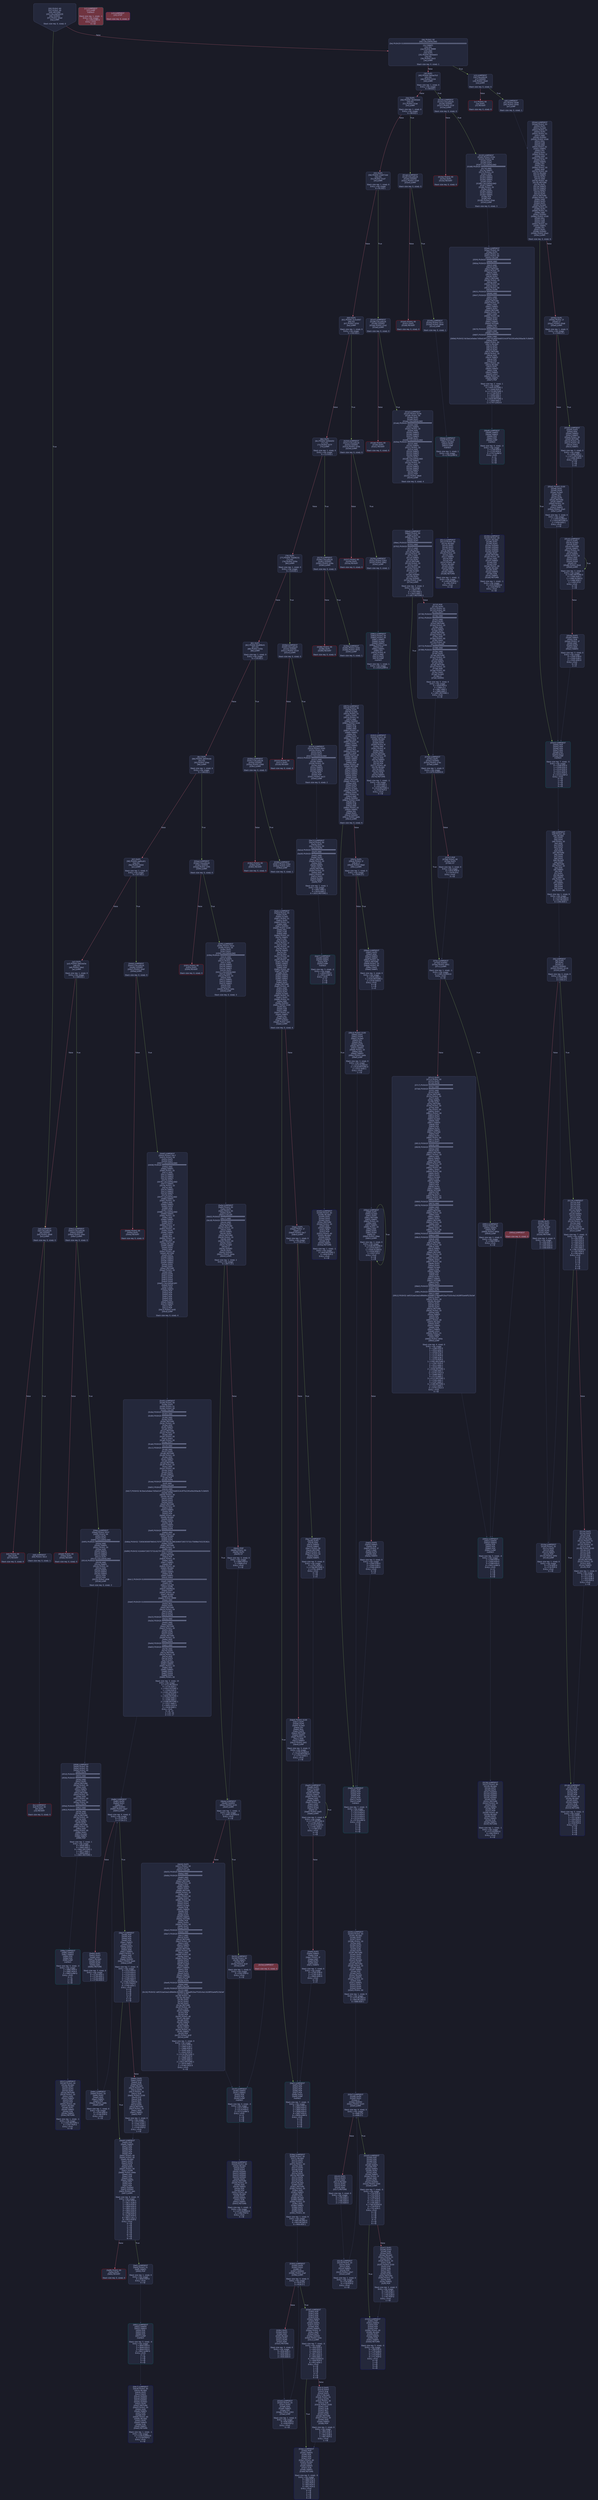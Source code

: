 digraph G {
    node [shape=box, style="filled, rounded", color="#565f89", fontcolor="#c0caf5", fontname="Helvetica", fillcolor="#24283b"];
    edge [color="#414868", fontcolor="#c0caf5", fontname="Helvetica"];
    bgcolor="#1a1b26";
    0 [ label = "[00] PUSH1 60
[02] PUSH1 40
[04] MSTORE
[05] CALLDATASIZE
[06] ISZERO
[07] PUSH2 00ad
[0a] JUMPI

Stack size req: 0, sizeΔ: 0
" shape = invhouse]
    1 [ label = "[0b] PUSH1 00
[0d] CALLDATALOAD
[0e] PUSH29 0100000000000000000000000000000000000000000000000000000000
[2c] SWAP1
[2d] DIV
[2e] PUSH4 ffffffff
[33] AND
[34] DUP1
[35] PUSH4 06fdde03
[3a] EQ
[3b] PUSH2 00c5
[3e] JUMPI

Stack size req: 0, sizeΔ: 1
"]
    2 [ label = "[3f] DUP1
[40] PUSH4 095ea7b3
[45] EQ
[46] PUSH2 0154
[49] JUMPI

Stack size req: 1, sizeΔ: 0
Entry->Op usage:
	0->69:EQ:1
"]
    3 [ label = "[4a] DUP1
[4b] PUSH4 18160ddd
[50] EQ
[51] PUSH2 01ae
[54] JUMPI

Stack size req: 1, sizeΔ: 0
Entry->Op usage:
	0->80:EQ:1
"]
    4 [ label = "[55] DUP1
[56] PUSH4 23b872dd
[5b] EQ
[5c] PUSH2 01d7
[5f] JUMPI

Stack size req: 1, sizeΔ: 0
Entry->Op usage:
	0->91:EQ:1
"]
    5 [ label = "[60] DUP1
[61] PUSH4 313ce567
[66] EQ
[67] PUSH2 0250
[6a] JUMPI

Stack size req: 1, sizeΔ: 0
Entry->Op usage:
	0->102:EQ:1
"]
    6 [ label = "[6b] DUP1
[6c] PUSH4 54fd4d50
[71] EQ
[72] PUSH2 027f
[75] JUMPI

Stack size req: 1, sizeΔ: 0
Entry->Op usage:
	0->113:EQ:1
"]
    7 [ label = "[76] DUP1
[77] PUSH4 70a08231
[7c] EQ
[7d] PUSH2 030e
[80] JUMPI

Stack size req: 1, sizeΔ: 0
Entry->Op usage:
	0->124:EQ:1
"]
    8 [ label = "[81] DUP1
[82] PUSH4 95d89b41
[87] EQ
[88] PUSH2 035b
[8b] JUMPI

Stack size req: 1, sizeΔ: 0
Entry->Op usage:
	0->135:EQ:1
"]
    9 [ label = "[8c] DUP1
[8d] PUSH4 a9059cbb
[92] EQ
[93] PUSH2 03ea
[96] JUMPI

Stack size req: 1, sizeΔ: 0
Entry->Op usage:
	0->146:EQ:1
"]
    10 [ label = "[97] DUP1
[98] PUSH4 cae9ca51
[9d] EQ
[9e] PUSH2 0444
[a1] JUMPI

Stack size req: 1, sizeΔ: 0
Entry->Op usage:
	0->157:EQ:1
"]
    11 [ label = "[a2] DUP1
[a3] PUSH4 dd62ed3e
[a8] EQ
[a9] PUSH2 04e1
[ac] JUMPI

Stack size req: 1, sizeΔ: 0
Entry->Op usage:
	0->168:EQ:1
"]
    12 [ label = "[ad] JUMPDEST
[ae] CALLVALUE
[af] ISZERO
[b0] PUSH2 00b8
[b3] JUMPI

Stack size req: 0, sizeΔ: 0
"]
    13 [ label = "[b4] PUSH1 00
[b6] DUP1
[b7] REVERT

Stack size req: 0, sizeΔ: 0
" color = "red"]
    14 [ label = "[b8] JUMPDEST
[b9] PUSH2 00c3

Stack size req: 0, sizeΔ: 1
"]
    15 [ label = "[bc] JUMPDEST
[bd] PUSH1 00
[bf] DUP1
[c0] REVERT

Stack size req: 0, sizeΔ: 0
" color = "red"]
    16 [ label = "[c1] JUMPDEST
[c2] JUMP
Indirect!

Stack size req: 1, sizeΔ: -1
Entry->Op usage:
	0->194:JUMP:0
Entry->Exit:
	0->😵
" color = "teal" fillcolor = "#703440"]
    17 [ label = "[c3] JUMPDEST
[c4] STOP

Stack size req: 0, sizeΔ: 0
" color = "darkblue" fillcolor = "#703440"]
    18 [ label = "[c5] JUMPDEST
[c6] CALLVALUE
[c7] ISZERO
[c8] PUSH2 00d0
[cb] JUMPI

Stack size req: 0, sizeΔ: 0
"]
    19 [ label = "[cc] PUSH1 00
[ce] DUP1
[cf] REVERT

Stack size req: 0, sizeΔ: 0
" color = "red"]
    20 [ label = "[d0] JUMPDEST
[d1] PUSH2 00d8
[d4] PUSH2 054d
[d7] JUMP

Stack size req: 0, sizeΔ: 1
"]
    21 [ label = "[d8] JUMPDEST
[d9] PUSH1 40
[db] MLOAD
[dc] DUP1
[dd] DUP1
[de] PUSH1 20
[e0] ADD
[e1] DUP3
[e2] DUP2
[e3] SUB
[e4] DUP3
[e5] MSTORE
[e6] DUP4
[e7] DUP2
[e8] DUP2
[e9] MLOAD
[ea] DUP2
[eb] MSTORE
[ec] PUSH1 20
[ee] ADD
[ef] SWAP2
[f0] POP
[f1] DUP1
[f2] MLOAD
[f3] SWAP1
[f4] PUSH1 20
[f6] ADD
[f7] SWAP1
[f8] DUP1
[f9] DUP4
[fa] DUP4
[fb] PUSH1 00

Stack size req: 1, sizeΔ: 9
Entry->Op usage:
	0->233:MLOAD:0
	0->242:MLOAD:0
	0->246:ADD:1
"]
    22 [ label = "[fd] JUMPDEST
[fe] DUP4
[ff] DUP2
[0100] LT
[0101] ISZERO
[0102] PUSH2 0119
[0105] JUMPI

Stack size req: 4, sizeΔ: 0
Entry->Op usage:
	0->256:LT:0
	3->256:LT:1
"]
    23 [ label = "[0106] DUP1
[0107] DUP3
[0108] ADD
[0109] MLOAD
[010a] DUP2
[010b] DUP5
[010c] ADD
[010d] MSTORE

Stack size req: 3, sizeΔ: 0
Entry->Op usage:
	0->264:ADD:1
	0->268:ADD:1
	1->264:ADD:0
	2->268:ADD:0
"]
    24 [ label = "[010e] JUMPDEST
[010f] PUSH1 20
[0111] DUP2
[0112] ADD
[0113] SWAP1
[0114] POP
[0115] PUSH2 00fd
[0118] JUMP

Stack size req: 1, sizeΔ: 0
Entry->Op usage:
	0->274:ADD:0
	0->276:POP:0
Entry->Exit:
	0->😵
"]
    25 [ label = "[0119] JUMPDEST
[011a] POP
[011b] POP
[011c] POP
[011d] POP
[011e] SWAP1
[011f] POP
[0120] SWAP1
[0121] DUP2
[0122] ADD
[0123] SWAP1
[0124] PUSH1 1f
[0126] AND
[0127] DUP1
[0128] ISZERO
[0129] PUSH2 0146
[012c] JUMPI

Stack size req: 7, sizeΔ: -5
Entry->Op usage:
	0->282:POP:0
	1->283:POP:0
	2->284:POP:0
	3->285:POP:0
	4->290:ADD:0
	4->294:AND:1
	4->296:ISZERO:0
	5->287:POP:0
	6->290:ADD:1
Entry->Exit:
	0->😵
	1->😵
	2->😵
	3->😵
	4->0
	5->😵
	6->😵
"]
    26 [ label = "[012d] DUP1
[012e] DUP3
[012f] SUB
[0130] DUP1
[0131] MLOAD
[0132] PUSH1 01
[0134] DUP4
[0135] PUSH1 20
[0137] SUB
[0138] PUSH2 0100
[013b] EXP
[013c] SUB
[013d] NOT
[013e] AND
[013f] DUP2
[0140] MSTORE
[0141] PUSH1 20
[0143] ADD
[0144] SWAP2
[0145] POP

Stack size req: 2, sizeΔ: 0
Entry->Op usage:
	0->303:SUB:1
	0->311:SUB:1
	1->303:SUB:0
	1->325:POP:0
Entry->Exit:
	1->😵
"]
    27 [ label = "[0146] JUMPDEST
[0147] POP
[0148] SWAP3
[0149] POP
[014a] POP
[014b] POP
[014c] PUSH1 40
[014e] MLOAD
[014f] DUP1
[0150] SWAP2
[0151] SUB
[0152] SWAP1
[0153] RETURN

Stack size req: 5, sizeΔ: -5
Entry->Op usage:
	0->327:POP:0
	1->337:SUB:0
	2->330:POP:0
	3->331:POP:0
	4->329:POP:0
Entry->Exit:
	0->😵
	1->😵
	2->😵
	3->😵
	4->😵
" color = "darkblue"]
    28 [ label = "[0154] JUMPDEST
[0155] CALLVALUE
[0156] ISZERO
[0157] PUSH2 015f
[015a] JUMPI

Stack size req: 0, sizeΔ: 0
"]
    29 [ label = "[015b] PUSH1 00
[015d] DUP1
[015e] REVERT

Stack size req: 0, sizeΔ: 0
" color = "red"]
    30 [ label = "[015f] JUMPDEST
[0160] PUSH2 0194
[0163] PUSH1 04
[0165] DUP1
[0166] DUP1
[0167] CALLDATALOAD
[0168] PUSH20 ffffffffffffffffffffffffffffffffffffffff
[017d] AND
[017e] SWAP1
[017f] PUSH1 20
[0181] ADD
[0182] SWAP1
[0183] SWAP2
[0184] SWAP1
[0185] DUP1
[0186] CALLDATALOAD
[0187] SWAP1
[0188] PUSH1 20
[018a] ADD
[018b] SWAP1
[018c] SWAP2
[018d] SWAP1
[018e] POP
[018f] POP
[0190] PUSH2 05eb
[0193] JUMP

Stack size req: 0, sizeΔ: 3
"]
    31 [ label = "[0194] JUMPDEST
[0195] PUSH1 40
[0197] MLOAD
[0198] DUP1
[0199] DUP3
[019a] ISZERO
[019b] ISZERO
[019c] ISZERO
[019d] ISZERO
[019e] DUP2
[019f] MSTORE
[01a0] PUSH1 20
[01a2] ADD
[01a3] SWAP2
[01a4] POP
[01a5] POP
[01a6] PUSH1 40
[01a8] MLOAD
[01a9] DUP1
[01aa] SWAP2
[01ab] SUB
[01ac] SWAP1
[01ad] RETURN

Stack size req: 1, sizeΔ: -1
Entry->Op usage:
	0->410:ISZERO:0
	0->420:POP:0
Entry->Exit:
	0->😵
" color = "darkblue"]
    32 [ label = "[01ae] JUMPDEST
[01af] CALLVALUE
[01b0] ISZERO
[01b1] PUSH2 01b9
[01b4] JUMPI

Stack size req: 0, sizeΔ: 0
"]
    33 [ label = "[01b5] PUSH1 00
[01b7] DUP1
[01b8] REVERT

Stack size req: 0, sizeΔ: 0
" color = "red"]
    34 [ label = "[01b9] JUMPDEST
[01ba] PUSH2 01c1
[01bd] PUSH2 06de
[01c0] JUMP

Stack size req: 0, sizeΔ: 1
"]
    35 [ label = "[01c1] JUMPDEST
[01c2] PUSH1 40
[01c4] MLOAD
[01c5] DUP1
[01c6] DUP3
[01c7] DUP2
[01c8] MSTORE
[01c9] PUSH1 20
[01cb] ADD
[01cc] SWAP2
[01cd] POP
[01ce] POP
[01cf] PUSH1 40
[01d1] MLOAD
[01d2] DUP1
[01d3] SWAP2
[01d4] SUB
[01d5] SWAP1
[01d6] RETURN

Stack size req: 1, sizeΔ: -1
Entry->Op usage:
	0->456:MSTORE:1
	0->461:POP:0
Entry->Exit:
	0->😵
" color = "darkblue"]
    36 [ label = "[01d7] JUMPDEST
[01d8] CALLVALUE
[01d9] ISZERO
[01da] PUSH2 01e2
[01dd] JUMPI

Stack size req: 0, sizeΔ: 0
"]
    37 [ label = "[01de] PUSH1 00
[01e0] DUP1
[01e1] REVERT

Stack size req: 0, sizeΔ: 0
" color = "red"]
    38 [ label = "[01e2] JUMPDEST
[01e3] PUSH2 0236
[01e6] PUSH1 04
[01e8] DUP1
[01e9] DUP1
[01ea] CALLDATALOAD
[01eb] PUSH20 ffffffffffffffffffffffffffffffffffffffff
[0200] AND
[0201] SWAP1
[0202] PUSH1 20
[0204] ADD
[0205] SWAP1
[0206] SWAP2
[0207] SWAP1
[0208] DUP1
[0209] CALLDATALOAD
[020a] PUSH20 ffffffffffffffffffffffffffffffffffffffff
[021f] AND
[0220] SWAP1
[0221] PUSH1 20
[0223] ADD
[0224] SWAP1
[0225] SWAP2
[0226] SWAP1
[0227] DUP1
[0228] CALLDATALOAD
[0229] SWAP1
[022a] PUSH1 20
[022c] ADD
[022d] SWAP1
[022e] SWAP2
[022f] SWAP1
[0230] POP
[0231] POP
[0232] PUSH2 06e4
[0235] JUMP

Stack size req: 0, sizeΔ: 4
"]
    39 [ label = "[0236] JUMPDEST
[0237] PUSH1 40
[0239] MLOAD
[023a] DUP1
[023b] DUP3
[023c] ISZERO
[023d] ISZERO
[023e] ISZERO
[023f] ISZERO
[0240] DUP2
[0241] MSTORE
[0242] PUSH1 20
[0244] ADD
[0245] SWAP2
[0246] POP
[0247] POP
[0248] PUSH1 40
[024a] MLOAD
[024b] DUP1
[024c] SWAP2
[024d] SUB
[024e] SWAP1
[024f] RETURN

Stack size req: 1, sizeΔ: -1
Entry->Op usage:
	0->572:ISZERO:0
	0->582:POP:0
Entry->Exit:
	0->😵
" color = "darkblue"]
    40 [ label = "[0250] JUMPDEST
[0251] CALLVALUE
[0252] ISZERO
[0253] PUSH2 025b
[0256] JUMPI

Stack size req: 0, sizeΔ: 0
"]
    41 [ label = "[0257] PUSH1 00
[0259] DUP1
[025a] REVERT

Stack size req: 0, sizeΔ: 0
" color = "red"]
    42 [ label = "[025b] JUMPDEST
[025c] PUSH2 0263
[025f] PUSH2 0962
[0262] JUMP

Stack size req: 0, sizeΔ: 1
"]
    43 [ label = "[0263] JUMPDEST
[0264] PUSH1 40
[0266] MLOAD
[0267] DUP1
[0268] DUP3
[0269] PUSH1 ff
[026b] AND
[026c] PUSH1 ff
[026e] AND
[026f] DUP2
[0270] MSTORE
[0271] PUSH1 20
[0273] ADD
[0274] SWAP2
[0275] POP
[0276] POP
[0277] PUSH1 40
[0279] MLOAD
[027a] DUP1
[027b] SWAP2
[027c] SUB
[027d] SWAP1
[027e] RETURN

Stack size req: 1, sizeΔ: -1
Entry->Op usage:
	0->619:AND:1
	0->622:AND:1
	0->624:MSTORE:1
	0->629:POP:0
Entry->Exit:
	0->😵
" color = "darkblue"]
    44 [ label = "[027f] JUMPDEST
[0280] CALLVALUE
[0281] ISZERO
[0282] PUSH2 028a
[0285] JUMPI

Stack size req: 0, sizeΔ: 0
"]
    45 [ label = "[0286] PUSH1 00
[0288] DUP1
[0289] REVERT

Stack size req: 0, sizeΔ: 0
" color = "red"]
    46 [ label = "[028a] JUMPDEST
[028b] PUSH2 0292
[028e] PUSH2 0975
[0291] JUMP

Stack size req: 0, sizeΔ: 1
"]
    47 [ label = "[0292] JUMPDEST
[0293] PUSH1 40
[0295] MLOAD
[0296] DUP1
[0297] DUP1
[0298] PUSH1 20
[029a] ADD
[029b] DUP3
[029c] DUP2
[029d] SUB
[029e] DUP3
[029f] MSTORE
[02a0] DUP4
[02a1] DUP2
[02a2] DUP2
[02a3] MLOAD
[02a4] DUP2
[02a5] MSTORE
[02a6] PUSH1 20
[02a8] ADD
[02a9] SWAP2
[02aa] POP
[02ab] DUP1
[02ac] MLOAD
[02ad] SWAP1
[02ae] PUSH1 20
[02b0] ADD
[02b1] SWAP1
[02b2] DUP1
[02b3] DUP4
[02b4] DUP4
[02b5] PUSH1 00

Stack size req: 1, sizeΔ: 9
Entry->Op usage:
	0->675:MLOAD:0
	0->684:MLOAD:0
	0->688:ADD:1
"]
    48 [ label = "[02b7] JUMPDEST
[02b8] DUP4
[02b9] DUP2
[02ba] LT
[02bb] ISZERO
[02bc] PUSH2 02d3
[02bf] JUMPI

Stack size req: 4, sizeΔ: 0
Entry->Op usage:
	0->698:LT:0
	3->698:LT:1
"]
    49 [ label = "[02c0] DUP1
[02c1] DUP3
[02c2] ADD
[02c3] MLOAD
[02c4] DUP2
[02c5] DUP5
[02c6] ADD
[02c7] MSTORE

Stack size req: 3, sizeΔ: 0
Entry->Op usage:
	0->706:ADD:1
	0->710:ADD:1
	1->706:ADD:0
	2->710:ADD:0
"]
    50 [ label = "[02c8] JUMPDEST
[02c9] PUSH1 20
[02cb] DUP2
[02cc] ADD
[02cd] SWAP1
[02ce] POP
[02cf] PUSH2 02b7
[02d2] JUMP

Stack size req: 1, sizeΔ: 0
Entry->Op usage:
	0->716:ADD:0
	0->718:POP:0
Entry->Exit:
	0->😵
"]
    51 [ label = "[02d3] JUMPDEST
[02d4] POP
[02d5] POP
[02d6] POP
[02d7] POP
[02d8] SWAP1
[02d9] POP
[02da] SWAP1
[02db] DUP2
[02dc] ADD
[02dd] SWAP1
[02de] PUSH1 1f
[02e0] AND
[02e1] DUP1
[02e2] ISZERO
[02e3] PUSH2 0300
[02e6] JUMPI

Stack size req: 7, sizeΔ: -5
Entry->Op usage:
	0->724:POP:0
	1->725:POP:0
	2->726:POP:0
	3->727:POP:0
	4->732:ADD:0
	4->736:AND:1
	4->738:ISZERO:0
	5->729:POP:0
	6->732:ADD:1
Entry->Exit:
	0->😵
	1->😵
	2->😵
	3->😵
	4->0
	5->😵
	6->😵
"]
    52 [ label = "[02e7] DUP1
[02e8] DUP3
[02e9] SUB
[02ea] DUP1
[02eb] MLOAD
[02ec] PUSH1 01
[02ee] DUP4
[02ef] PUSH1 20
[02f1] SUB
[02f2] PUSH2 0100
[02f5] EXP
[02f6] SUB
[02f7] NOT
[02f8] AND
[02f9] DUP2
[02fa] MSTORE
[02fb] PUSH1 20
[02fd] ADD
[02fe] SWAP2
[02ff] POP

Stack size req: 2, sizeΔ: 0
Entry->Op usage:
	0->745:SUB:1
	0->753:SUB:1
	1->745:SUB:0
	1->767:POP:0
Entry->Exit:
	1->😵
"]
    53 [ label = "[0300] JUMPDEST
[0301] POP
[0302] SWAP3
[0303] POP
[0304] POP
[0305] POP
[0306] PUSH1 40
[0308] MLOAD
[0309] DUP1
[030a] SWAP2
[030b] SUB
[030c] SWAP1
[030d] RETURN

Stack size req: 5, sizeΔ: -5
Entry->Op usage:
	0->769:POP:0
	1->779:SUB:0
	2->772:POP:0
	3->773:POP:0
	4->771:POP:0
Entry->Exit:
	0->😵
	1->😵
	2->😵
	3->😵
	4->😵
" color = "darkblue"]
    54 [ label = "[030e] JUMPDEST
[030f] CALLVALUE
[0310] ISZERO
[0311] PUSH2 0319
[0314] JUMPI

Stack size req: 0, sizeΔ: 0
"]
    55 [ label = "[0315] PUSH1 00
[0317] DUP1
[0318] REVERT

Stack size req: 0, sizeΔ: 0
" color = "red"]
    56 [ label = "[0319] JUMPDEST
[031a] PUSH2 0345
[031d] PUSH1 04
[031f] DUP1
[0320] DUP1
[0321] CALLDATALOAD
[0322] PUSH20 ffffffffffffffffffffffffffffffffffffffff
[0337] AND
[0338] SWAP1
[0339] PUSH1 20
[033b] ADD
[033c] SWAP1
[033d] SWAP2
[033e] SWAP1
[033f] POP
[0340] POP
[0341] PUSH2 0a13
[0344] JUMP

Stack size req: 0, sizeΔ: 2
"]
    57 [ label = "[0345] JUMPDEST
[0346] PUSH1 40
[0348] MLOAD
[0349] DUP1
[034a] DUP3
[034b] DUP2
[034c] MSTORE
[034d] PUSH1 20
[034f] ADD
[0350] SWAP2
[0351] POP
[0352] POP
[0353] PUSH1 40
[0355] MLOAD
[0356] DUP1
[0357] SWAP2
[0358] SUB
[0359] SWAP1
[035a] RETURN

Stack size req: 1, sizeΔ: -1
Entry->Op usage:
	0->844:MSTORE:1
	0->849:POP:0
Entry->Exit:
	0->😵
" color = "darkblue"]
    58 [ label = "[035b] JUMPDEST
[035c] CALLVALUE
[035d] ISZERO
[035e] PUSH2 0366
[0361] JUMPI

Stack size req: 0, sizeΔ: 0
"]
    59 [ label = "[0362] PUSH1 00
[0364] DUP1
[0365] REVERT

Stack size req: 0, sizeΔ: 0
" color = "red"]
    60 [ label = "[0366] JUMPDEST
[0367] PUSH2 036e
[036a] PUSH2 0a5c
[036d] JUMP

Stack size req: 0, sizeΔ: 1
"]
    61 [ label = "[036e] JUMPDEST
[036f] PUSH1 40
[0371] MLOAD
[0372] DUP1
[0373] DUP1
[0374] PUSH1 20
[0376] ADD
[0377] DUP3
[0378] DUP2
[0379] SUB
[037a] DUP3
[037b] MSTORE
[037c] DUP4
[037d] DUP2
[037e] DUP2
[037f] MLOAD
[0380] DUP2
[0381] MSTORE
[0382] PUSH1 20
[0384] ADD
[0385] SWAP2
[0386] POP
[0387] DUP1
[0388] MLOAD
[0389] SWAP1
[038a] PUSH1 20
[038c] ADD
[038d] SWAP1
[038e] DUP1
[038f] DUP4
[0390] DUP4
[0391] PUSH1 00

Stack size req: 1, sizeΔ: 9
Entry->Op usage:
	0->895:MLOAD:0
	0->904:MLOAD:0
	0->908:ADD:1
"]
    62 [ label = "[0393] JUMPDEST
[0394] DUP4
[0395] DUP2
[0396] LT
[0397] ISZERO
[0398] PUSH2 03af
[039b] JUMPI

Stack size req: 4, sizeΔ: 0
Entry->Op usage:
	0->918:LT:0
	3->918:LT:1
"]
    63 [ label = "[039c] DUP1
[039d] DUP3
[039e] ADD
[039f] MLOAD
[03a0] DUP2
[03a1] DUP5
[03a2] ADD
[03a3] MSTORE

Stack size req: 3, sizeΔ: 0
Entry->Op usage:
	0->926:ADD:1
	0->930:ADD:1
	1->926:ADD:0
	2->930:ADD:0
"]
    64 [ label = "[03a4] JUMPDEST
[03a5] PUSH1 20
[03a7] DUP2
[03a8] ADD
[03a9] SWAP1
[03aa] POP
[03ab] PUSH2 0393
[03ae] JUMP

Stack size req: 1, sizeΔ: 0
Entry->Op usage:
	0->936:ADD:0
	0->938:POP:0
Entry->Exit:
	0->😵
"]
    65 [ label = "[03af] JUMPDEST
[03b0] POP
[03b1] POP
[03b2] POP
[03b3] POP
[03b4] SWAP1
[03b5] POP
[03b6] SWAP1
[03b7] DUP2
[03b8] ADD
[03b9] SWAP1
[03ba] PUSH1 1f
[03bc] AND
[03bd] DUP1
[03be] ISZERO
[03bf] PUSH2 03dc
[03c2] JUMPI

Stack size req: 7, sizeΔ: -5
Entry->Op usage:
	0->944:POP:0
	1->945:POP:0
	2->946:POP:0
	3->947:POP:0
	4->952:ADD:0
	4->956:AND:1
	4->958:ISZERO:0
	5->949:POP:0
	6->952:ADD:1
Entry->Exit:
	0->😵
	1->😵
	2->😵
	3->😵
	4->0
	5->😵
	6->😵
"]
    66 [ label = "[03c3] DUP1
[03c4] DUP3
[03c5] SUB
[03c6] DUP1
[03c7] MLOAD
[03c8] PUSH1 01
[03ca] DUP4
[03cb] PUSH1 20
[03cd] SUB
[03ce] PUSH2 0100
[03d1] EXP
[03d2] SUB
[03d3] NOT
[03d4] AND
[03d5] DUP2
[03d6] MSTORE
[03d7] PUSH1 20
[03d9] ADD
[03da] SWAP2
[03db] POP

Stack size req: 2, sizeΔ: 0
Entry->Op usage:
	0->965:SUB:1
	0->973:SUB:1
	1->965:SUB:0
	1->987:POP:0
Entry->Exit:
	1->😵
"]
    67 [ label = "[03dc] JUMPDEST
[03dd] POP
[03de] SWAP3
[03df] POP
[03e0] POP
[03e1] POP
[03e2] PUSH1 40
[03e4] MLOAD
[03e5] DUP1
[03e6] SWAP2
[03e7] SUB
[03e8] SWAP1
[03e9] RETURN

Stack size req: 5, sizeΔ: -5
Entry->Op usage:
	0->989:POP:0
	1->999:SUB:0
	2->992:POP:0
	3->993:POP:0
	4->991:POP:0
Entry->Exit:
	0->😵
	1->😵
	2->😵
	3->😵
	4->😵
" color = "darkblue"]
    68 [ label = "[03ea] JUMPDEST
[03eb] CALLVALUE
[03ec] ISZERO
[03ed] PUSH2 03f5
[03f0] JUMPI

Stack size req: 0, sizeΔ: 0
"]
    69 [ label = "[03f1] PUSH1 00
[03f3] DUP1
[03f4] REVERT

Stack size req: 0, sizeΔ: 0
" color = "red"]
    70 [ label = "[03f5] JUMPDEST
[03f6] PUSH2 042a
[03f9] PUSH1 04
[03fb] DUP1
[03fc] DUP1
[03fd] CALLDATALOAD
[03fe] PUSH20 ffffffffffffffffffffffffffffffffffffffff
[0413] AND
[0414] SWAP1
[0415] PUSH1 20
[0417] ADD
[0418] SWAP1
[0419] SWAP2
[041a] SWAP1
[041b] DUP1
[041c] CALLDATALOAD
[041d] SWAP1
[041e] PUSH1 20
[0420] ADD
[0421] SWAP1
[0422] SWAP2
[0423] SWAP1
[0424] POP
[0425] POP
[0426] PUSH2 0afa
[0429] JUMP

Stack size req: 0, sizeΔ: 3
"]
    71 [ label = "[042a] JUMPDEST
[042b] PUSH1 40
[042d] MLOAD
[042e] DUP1
[042f] DUP3
[0430] ISZERO
[0431] ISZERO
[0432] ISZERO
[0433] ISZERO
[0434] DUP2
[0435] MSTORE
[0436] PUSH1 20
[0438] ADD
[0439] SWAP2
[043a] POP
[043b] POP
[043c] PUSH1 40
[043e] MLOAD
[043f] DUP1
[0440] SWAP2
[0441] SUB
[0442] SWAP1
[0443] RETURN

Stack size req: 1, sizeΔ: -1
Entry->Op usage:
	0->1072:ISZERO:0
	0->1082:POP:0
Entry->Exit:
	0->😵
" color = "darkblue"]
    72 [ label = "[0444] JUMPDEST
[0445] CALLVALUE
[0446] ISZERO
[0447] PUSH2 044f
[044a] JUMPI

Stack size req: 0, sizeΔ: 0
"]
    73 [ label = "[044b] PUSH1 00
[044d] DUP1
[044e] REVERT

Stack size req: 0, sizeΔ: 0
" color = "red"]
    74 [ label = "[044f] JUMPDEST
[0450] PUSH2 04c7
[0453] PUSH1 04
[0455] DUP1
[0456] DUP1
[0457] CALLDATALOAD
[0458] PUSH20 ffffffffffffffffffffffffffffffffffffffff
[046d] AND
[046e] SWAP1
[046f] PUSH1 20
[0471] ADD
[0472] SWAP1
[0473] SWAP2
[0474] SWAP1
[0475] DUP1
[0476] CALLDATALOAD
[0477] SWAP1
[0478] PUSH1 20
[047a] ADD
[047b] SWAP1
[047c] SWAP2
[047d] SWAP1
[047e] DUP1
[047f] CALLDATALOAD
[0480] SWAP1
[0481] PUSH1 20
[0483] ADD
[0484] SWAP1
[0485] DUP3
[0486] ADD
[0487] DUP1
[0488] CALLDATALOAD
[0489] SWAP1
[048a] PUSH1 20
[048c] ADD
[048d] SWAP1
[048e] DUP1
[048f] DUP1
[0490] PUSH1 1f
[0492] ADD
[0493] PUSH1 20
[0495] DUP1
[0496] SWAP2
[0497] DIV
[0498] MUL
[0499] PUSH1 20
[049b] ADD
[049c] PUSH1 40
[049e] MLOAD
[049f] SWAP1
[04a0] DUP2
[04a1] ADD
[04a2] PUSH1 40
[04a4] MSTORE
[04a5] DUP1
[04a6] SWAP4
[04a7] SWAP3
[04a8] SWAP2
[04a9] SWAP1
[04aa] DUP2
[04ab] DUP2
[04ac] MSTORE
[04ad] PUSH1 20
[04af] ADD
[04b0] DUP4
[04b1] DUP4
[04b2] DUP1
[04b3] DUP3
[04b4] DUP5
[04b5] CALLDATACOPY
[04b6] DUP3
[04b7] ADD
[04b8] SWAP2
[04b9] POP
[04ba] POP
[04bb] POP
[04bc] POP
[04bd] POP
[04be] POP
[04bf] SWAP2
[04c0] SWAP1
[04c1] POP
[04c2] POP
[04c3] PUSH2 0c65
[04c6] JUMP

Stack size req: 0, sizeΔ: 4
"]
    75 [ label = "[04c7] JUMPDEST
[04c8] PUSH1 40
[04ca] MLOAD
[04cb] DUP1
[04cc] DUP3
[04cd] ISZERO
[04ce] ISZERO
[04cf] ISZERO
[04d0] ISZERO
[04d1] DUP2
[04d2] MSTORE
[04d3] PUSH1 20
[04d5] ADD
[04d6] SWAP2
[04d7] POP
[04d8] POP
[04d9] PUSH1 40
[04db] MLOAD
[04dc] DUP1
[04dd] SWAP2
[04de] SUB
[04df] SWAP1
[04e0] RETURN

Stack size req: 1, sizeΔ: -1
Entry->Op usage:
	0->1229:ISZERO:0
	0->1239:POP:0
Entry->Exit:
	0->😵
" color = "darkblue"]
    76 [ label = "[04e1] JUMPDEST
[04e2] CALLVALUE
[04e3] ISZERO
[04e4] PUSH2 04ec
[04e7] JUMPI

Stack size req: 0, sizeΔ: 0
"]
    77 [ label = "[04e8] PUSH1 00
[04ea] DUP1
[04eb] REVERT

Stack size req: 0, sizeΔ: 0
" color = "red"]
    78 [ label = "[04ec] JUMPDEST
[04ed] PUSH2 0537
[04f0] PUSH1 04
[04f2] DUP1
[04f3] DUP1
[04f4] CALLDATALOAD
[04f5] PUSH20 ffffffffffffffffffffffffffffffffffffffff
[050a] AND
[050b] SWAP1
[050c] PUSH1 20
[050e] ADD
[050f] SWAP1
[0510] SWAP2
[0511] SWAP1
[0512] DUP1
[0513] CALLDATALOAD
[0514] PUSH20 ffffffffffffffffffffffffffffffffffffffff
[0529] AND
[052a] SWAP1
[052b] PUSH1 20
[052d] ADD
[052e] SWAP1
[052f] SWAP2
[0530] SWAP1
[0531] POP
[0532] POP
[0533] PUSH2 0f08
[0536] JUMP

Stack size req: 0, sizeΔ: 3
"]
    79 [ label = "[0537] JUMPDEST
[0538] PUSH1 40
[053a] MLOAD
[053b] DUP1
[053c] DUP3
[053d] DUP2
[053e] MSTORE
[053f] PUSH1 20
[0541] ADD
[0542] SWAP2
[0543] POP
[0544] POP
[0545] PUSH1 40
[0547] MLOAD
[0548] DUP1
[0549] SWAP2
[054a] SUB
[054b] SWAP1
[054c] RETURN

Stack size req: 1, sizeΔ: -1
Entry->Op usage:
	0->1342:MSTORE:1
	0->1347:POP:0
Entry->Exit:
	0->😵
" color = "darkblue"]
    80 [ label = "[054d] JUMPDEST
[054e] PUSH1 03
[0550] DUP1
[0551] SLOAD
[0552] PUSH1 01
[0554] DUP2
[0555] PUSH1 01
[0557] AND
[0558] ISZERO
[0559] PUSH2 0100
[055c] MUL
[055d] SUB
[055e] AND
[055f] PUSH1 02
[0561] SWAP1
[0562] DIV
[0563] DUP1
[0564] PUSH1 1f
[0566] ADD
[0567] PUSH1 20
[0569] DUP1
[056a] SWAP2
[056b] DIV
[056c] MUL
[056d] PUSH1 20
[056f] ADD
[0570] PUSH1 40
[0572] MLOAD
[0573] SWAP1
[0574] DUP2
[0575] ADD
[0576] PUSH1 40
[0578] MSTORE
[0579] DUP1
[057a] SWAP3
[057b] SWAP2
[057c] SWAP1
[057d] DUP2
[057e] DUP2
[057f] MSTORE
[0580] PUSH1 20
[0582] ADD
[0583] DUP3
[0584] DUP1
[0585] SLOAD
[0586] PUSH1 01
[0588] DUP2
[0589] PUSH1 01
[058b] AND
[058c] ISZERO
[058d] PUSH2 0100
[0590] MUL
[0591] SUB
[0592] AND
[0593] PUSH1 02
[0595] SWAP1
[0596] DIV
[0597] DUP1
[0598] ISZERO
[0599] PUSH2 05e3
[059c] JUMPI

Stack size req: 0, sizeΔ: 6
"]
    81 [ label = "[059d] DUP1
[059e] PUSH1 1f
[05a0] LT
[05a1] PUSH2 05b8
[05a4] JUMPI

Stack size req: 1, sizeΔ: 0
Entry->Op usage:
	0->1440:LT:1
"]
    82 [ label = "[05a5] PUSH2 0100
[05a8] DUP1
[05a9] DUP4
[05aa] SLOAD
[05ab] DIV
[05ac] MUL
[05ad] DUP4
[05ae] MSTORE
[05af] SWAP2
[05b0] PUSH1 20
[05b2] ADD
[05b3] SWAP2
[05b4] PUSH2 05e3
[05b7] JUMP

Stack size req: 3, sizeΔ: 0
Entry->Op usage:
	1->1450:SLOAD:0
	2->1454:MSTORE:0
	2->1458:ADD:1
Entry->Exit:
	2->😵
"]
    83 [ label = "[05b8] JUMPDEST
[05b9] DUP3
[05ba] ADD
[05bb] SWAP2
[05bc] SWAP1
[05bd] PUSH1 00
[05bf] MSTORE
[05c0] PUSH1 20
[05c2] PUSH1 00
[05c4] SHA3
[05c5] SWAP1

Stack size req: 3, sizeΔ: 0
Entry->Op usage:
	0->1466:ADD:1
	1->1471:MSTORE:1
	2->1466:ADD:0
Entry->Exit:
	0->😵
	1->😵
	2->0
"]
    84 [ label = "[05c6] JUMPDEST
[05c7] DUP2
[05c8] SLOAD
[05c9] DUP2
[05ca] MSTORE
[05cb] SWAP1
[05cc] PUSH1 01
[05ce] ADD
[05cf] SWAP1
[05d0] PUSH1 20
[05d2] ADD
[05d3] DUP1
[05d4] DUP4
[05d5] GT
[05d6] PUSH2 05c6
[05d9] JUMPI

Stack size req: 3, sizeΔ: 0
Entry->Op usage:
	0->1482:MSTORE:0
	0->1490:ADD:1
	1->1480:SLOAD:0
	1->1486:ADD:1
	2->1493:GT:0
Entry->Exit:
	0->😵
	1->😵
"]
    85 [ label = "[05da] DUP3
[05db] SWAP1
[05dc] SUB
[05dd] PUSH1 1f
[05df] AND
[05e0] DUP3
[05e1] ADD
[05e2] SWAP2

Stack size req: 3, sizeΔ: 0
Entry->Op usage:
	0->1500:SUB:0
	2->1500:SUB:1
	2->1505:ADD:0
Entry->Exit:
	0->😵
	2->0
"]
    86 [ label = "[05e3] JUMPDEST
[05e4] POP
[05e5] POP
[05e6] POP
[05e7] POP
[05e8] POP
[05e9] DUP2
[05ea] JUMP
Indirect!

Stack size req: 7, sizeΔ: -5
Entry->Op usage:
	0->1508:POP:0
	1->1509:POP:0
	2->1510:POP:0
	3->1511:POP:0
	4->1512:POP:0
	6->1514:JUMP:0
Entry->Exit:
	0->😵
	1->😵
	2->😵
	3->😵
	4->😵
" color = "teal"]
    87 [ label = "[05eb] JUMPDEST
[05ec] PUSH1 00
[05ee] DUP2
[05ef] PUSH1 01
[05f1] PUSH1 00
[05f3] CALLER
[05f4] PUSH20 ffffffffffffffffffffffffffffffffffffffff
[0609] AND
[060a] PUSH20 ffffffffffffffffffffffffffffffffffffffff
[061f] AND
[0620] DUP2
[0621] MSTORE
[0622] PUSH1 20
[0624] ADD
[0625] SWAP1
[0626] DUP2
[0627] MSTORE
[0628] PUSH1 20
[062a] ADD
[062b] PUSH1 00
[062d] SHA3
[062e] PUSH1 00
[0630] DUP6
[0631] PUSH20 ffffffffffffffffffffffffffffffffffffffff
[0646] AND
[0647] PUSH20 ffffffffffffffffffffffffffffffffffffffff
[065c] AND
[065d] DUP2
[065e] MSTORE
[065f] PUSH1 20
[0661] ADD
[0662] SWAP1
[0663] DUP2
[0664] MSTORE
[0665] PUSH1 20
[0667] ADD
[0668] PUSH1 00
[066a] SHA3
[066b] DUP2
[066c] SWAP1
[066d] SSTORE
[066e] POP
[066f] DUP3
[0670] PUSH20 ffffffffffffffffffffffffffffffffffffffff
[0685] AND
[0686] CALLER
[0687] PUSH20 ffffffffffffffffffffffffffffffffffffffff
[069c] AND
[069d] PUSH32 8c5be1e5ebec7d5bd14f71427d1e84f3dd0314c0f7b2291e5b200ac8c7c3b925
[06be] DUP5
[06bf] PUSH1 40
[06c1] MLOAD
[06c2] DUP1
[06c3] DUP3
[06c4] DUP2
[06c5] MSTORE
[06c6] PUSH1 20
[06c8] ADD
[06c9] SWAP2
[06ca] POP
[06cb] POP
[06cc] PUSH1 40
[06ce] MLOAD
[06cf] DUP1
[06d0] SWAP2
[06d1] SUB
[06d2] SWAP1
[06d3] LOG3
[06d4] PUSH1 01
[06d6] SWAP1
[06d7] POP

Stack size req: 2, sizeΔ: 1
Entry->Op usage:
	0->1645:SSTORE:1
	0->1646:POP:0
	0->1733:MSTORE:1
	0->1738:POP:0
	1->1606:AND:1
	1->1628:AND:1
	1->1630:MSTORE:1
	1->1669:AND:1
	1->1747:LOG3:4
"]
    88 [ label = "[06d8] JUMPDEST
[06d9] SWAP3
[06da] SWAP2
[06db] POP
[06dc] POP
[06dd] JUMP
Indirect!

Stack size req: 4, sizeΔ: -3
Entry->Op usage:
	1->1756:POP:0
	2->1755:POP:0
	3->1757:JUMP:0
Entry->Exit:
	0->0
	1->😵
	2->😵
	3->😵
" color = "teal"]
    89 [ label = "[06de] JUMPDEST
[06df] PUSH1 02
[06e1] SLOAD
[06e2] DUP2
[06e3] JUMP
Indirect!

Stack size req: 1, sizeΔ: 1
Entry->Op usage:
	0->1763:JUMP:0
" color = "teal"]
    90 [ label = "[06e4] JUMPDEST
[06e5] PUSH1 00
[06e7] DUP2
[06e8] PUSH1 00
[06ea] DUP1
[06eb] DUP7
[06ec] PUSH20 ffffffffffffffffffffffffffffffffffffffff
[0701] AND
[0702] PUSH20 ffffffffffffffffffffffffffffffffffffffff
[0717] AND
[0718] DUP2
[0719] MSTORE
[071a] PUSH1 20
[071c] ADD
[071d] SWAP1
[071e] DUP2
[071f] MSTORE
[0720] PUSH1 20
[0722] ADD
[0723] PUSH1 00
[0725] SHA3
[0726] SLOAD
[0727] LT
[0728] ISZERO
[0729] DUP1
[072a] ISZERO
[072b] PUSH2 07b0
[072e] JUMPI

Stack size req: 3, sizeΔ: 2
Entry->Op usage:
	0->1831:LT:1
	2->1793:AND:1
	2->1815:AND:1
	2->1817:MSTORE:1
"]
    91 [ label = "[072f] POP
[0730] DUP2
[0731] PUSH1 01
[0733] PUSH1 00
[0735] DUP7
[0736] PUSH20 ffffffffffffffffffffffffffffffffffffffff
[074b] AND
[074c] PUSH20 ffffffffffffffffffffffffffffffffffffffff
[0761] AND
[0762] DUP2
[0763] MSTORE
[0764] PUSH1 20
[0766] ADD
[0767] SWAP1
[0768] DUP2
[0769] MSTORE
[076a] PUSH1 20
[076c] ADD
[076d] PUSH1 00
[076f] SHA3
[0770] PUSH1 00
[0772] CALLER
[0773] PUSH20 ffffffffffffffffffffffffffffffffffffffff
[0788] AND
[0789] PUSH20 ffffffffffffffffffffffffffffffffffffffff
[079e] AND
[079f] DUP2
[07a0] MSTORE
[07a1] PUSH1 20
[07a3] ADD
[07a4] SWAP1
[07a5] DUP2
[07a6] MSTORE
[07a7] PUSH1 20
[07a9] ADD
[07aa] PUSH1 00
[07ac] SHA3
[07ad] SLOAD
[07ae] LT
[07af] ISZERO

Stack size req: 5, sizeΔ: 0
Entry->Op usage:
	0->1839:POP:0
	2->1966:LT:1
	4->1867:AND:1
	4->1889:AND:1
	4->1891:MSTORE:1
Entry->Exit:
	0->😵
"]
    92 [ label = "[07b0] JUMPDEST
[07b1] DUP1
[07b2] ISZERO
[07b3] PUSH2 07bc
[07b6] JUMPI

Stack size req: 1, sizeΔ: 0
Entry->Op usage:
	0->1970:ISZERO:0
"]
    93 [ label = "[07b7] POP
[07b8] PUSH1 00
[07ba] DUP3
[07bb] GT

Stack size req: 3, sizeΔ: 0
Entry->Op usage:
	0->1975:POP:0
	2->1979:GT:0
Entry->Exit:
	0->😵
"]
    94 [ label = "[07bc] JUMPDEST
[07bd] ISZERO
[07be] PUSH2 0951
[07c1] JUMPI

Stack size req: 1, sizeΔ: -1
Entry->Op usage:
	0->1981:ISZERO:0
Entry->Exit:
	0->😵
"]
    95 [ label = "[07c2] DUP2
[07c3] PUSH1 00
[07c5] DUP1
[07c6] DUP6
[07c7] PUSH20 ffffffffffffffffffffffffffffffffffffffff
[07dc] AND
[07dd] PUSH20 ffffffffffffffffffffffffffffffffffffffff
[07f2] AND
[07f3] DUP2
[07f4] MSTORE
[07f5] PUSH1 20
[07f7] ADD
[07f8] SWAP1
[07f9] DUP2
[07fa] MSTORE
[07fb] PUSH1 20
[07fd] ADD
[07fe] PUSH1 00
[0800] SHA3
[0801] PUSH1 00
[0803] DUP3
[0804] DUP3
[0805] SLOAD
[0806] ADD
[0807] SWAP3
[0808] POP
[0809] POP
[080a] DUP2
[080b] SWAP1
[080c] SSTORE
[080d] POP
[080e] DUP2
[080f] PUSH1 00
[0811] DUP1
[0812] DUP7
[0813] PUSH20 ffffffffffffffffffffffffffffffffffffffff
[0828] AND
[0829] PUSH20 ffffffffffffffffffffffffffffffffffffffff
[083e] AND
[083f] DUP2
[0840] MSTORE
[0841] PUSH1 20
[0843] ADD
[0844] SWAP1
[0845] DUP2
[0846] MSTORE
[0847] PUSH1 20
[0849] ADD
[084a] PUSH1 00
[084c] SHA3
[084d] PUSH1 00
[084f] DUP3
[0850] DUP3
[0851] SLOAD
[0852] SUB
[0853] SWAP3
[0854] POP
[0855] POP
[0856] DUP2
[0857] SWAP1
[0858] SSTORE
[0859] POP
[085a] DUP2
[085b] PUSH1 01
[085d] PUSH1 00
[085f] DUP7
[0860] PUSH20 ffffffffffffffffffffffffffffffffffffffff
[0875] AND
[0876] PUSH20 ffffffffffffffffffffffffffffffffffffffff
[088b] AND
[088c] DUP2
[088d] MSTORE
[088e] PUSH1 20
[0890] ADD
[0891] SWAP1
[0892] DUP2
[0893] MSTORE
[0894] PUSH1 20
[0896] ADD
[0897] PUSH1 00
[0899] SHA3
[089a] PUSH1 00
[089c] CALLER
[089d] PUSH20 ffffffffffffffffffffffffffffffffffffffff
[08b2] AND
[08b3] PUSH20 ffffffffffffffffffffffffffffffffffffffff
[08c8] AND
[08c9] DUP2
[08ca] MSTORE
[08cb] PUSH1 20
[08cd] ADD
[08ce] SWAP1
[08cf] DUP2
[08d0] MSTORE
[08d1] PUSH1 20
[08d3] ADD
[08d4] PUSH1 00
[08d6] SHA3
[08d7] PUSH1 00
[08d9] DUP3
[08da] DUP3
[08db] SLOAD
[08dc] SUB
[08dd] SWAP3
[08de] POP
[08df] POP
[08e0] DUP2
[08e1] SWAP1
[08e2] SSTORE
[08e3] POP
[08e4] DUP3
[08e5] PUSH20 ffffffffffffffffffffffffffffffffffffffff
[08fa] AND
[08fb] DUP5
[08fc] PUSH20 ffffffffffffffffffffffffffffffffffffffff
[0911] AND
[0912] PUSH32 ddf252ad1be2c89b69c2b068fc378daa952ba7f163c4a11628f55a4df523b3ef
[0933] DUP5
[0934] PUSH1 40
[0936] MLOAD
[0937] DUP1
[0938] DUP3
[0939] DUP2
[093a] MSTORE
[093b] PUSH1 20
[093d] ADD
[093e] SWAP2
[093f] POP
[0940] POP
[0941] PUSH1 40
[0943] MLOAD
[0944] DUP1
[0945] SWAP2
[0946] SUB
[0947] SWAP1
[0948] LOG3
[0949] PUSH1 01
[094b] SWAP1
[094c] POP
[094d] PUSH2 095b
[0950] JUMP

Stack size req: 4, sizeΔ: 0
Entry->Op usage:
	0->2380:POP:0
	1->2054:ADD:1
	1->2056:POP:0
	1->2130:SUB:1
	1->2132:POP:0
	1->2268:SUB:1
	1->2270:POP:0
	1->2362:MSTORE:1
	1->2367:POP:0
	2->2012:AND:1
	2->2034:AND:1
	2->2036:MSTORE:1
	2->2298:AND:1
	2->2376:LOG3:4
	3->2088:AND:1
	3->2110:AND:1
	3->2112:MSTORE:1
	3->2165:AND:1
	3->2187:AND:1
	3->2189:MSTORE:1
	3->2321:AND:1
	3->2376:LOG3:3
Entry->Exit:
	0->😵
"]
    96 [ label = "[0951] JUMPDEST
[0952] PUSH1 00
[0954] SWAP1
[0955] POP
[0956] PUSH2 095b
[0959] JUMP

Stack size req: 1, sizeΔ: 0
Entry->Op usage:
	0->2389:POP:0
Entry->Exit:
	0->😵
"]
    97 [ label = "[095a] JUMPDEST

Stack size req: 0, sizeΔ: 0
" fillcolor = "#703440"]
    98 [ label = "[095b] JUMPDEST
[095c] SWAP4
[095d] SWAP3
[095e] POP
[095f] POP
[0960] POP
[0961] JUMP
Indirect!

Stack size req: 5, sizeΔ: -4
Entry->Op usage:
	1->2399:POP:0
	2->2400:POP:0
	3->2398:POP:0
	4->2401:JUMP:0
Entry->Exit:
	0->0
	1->😵
	2->😵
	3->😵
	4->😵
" color = "teal"]
    99 [ label = "[0962] JUMPDEST
[0963] PUSH1 04
[0965] PUSH1 00
[0967] SWAP1
[0968] SLOAD
[0969] SWAP1
[096a] PUSH2 0100
[096d] EXP
[096e] SWAP1
[096f] DIV
[0970] PUSH1 ff
[0972] AND
[0973] DUP2
[0974] JUMP
Indirect!

Stack size req: 1, sizeΔ: 1
Entry->Op usage:
	0->2420:JUMP:0
" color = "teal"]
    100 [ label = "[0975] JUMPDEST
[0976] PUSH1 06
[0978] DUP1
[0979] SLOAD
[097a] PUSH1 01
[097c] DUP2
[097d] PUSH1 01
[097f] AND
[0980] ISZERO
[0981] PUSH2 0100
[0984] MUL
[0985] SUB
[0986] AND
[0987] PUSH1 02
[0989] SWAP1
[098a] DIV
[098b] DUP1
[098c] PUSH1 1f
[098e] ADD
[098f] PUSH1 20
[0991] DUP1
[0992] SWAP2
[0993] DIV
[0994] MUL
[0995] PUSH1 20
[0997] ADD
[0998] PUSH1 40
[099a] MLOAD
[099b] SWAP1
[099c] DUP2
[099d] ADD
[099e] PUSH1 40
[09a0] MSTORE
[09a1] DUP1
[09a2] SWAP3
[09a3] SWAP2
[09a4] SWAP1
[09a5] DUP2
[09a6] DUP2
[09a7] MSTORE
[09a8] PUSH1 20
[09aa] ADD
[09ab] DUP3
[09ac] DUP1
[09ad] SLOAD
[09ae] PUSH1 01
[09b0] DUP2
[09b1] PUSH1 01
[09b3] AND
[09b4] ISZERO
[09b5] PUSH2 0100
[09b8] MUL
[09b9] SUB
[09ba] AND
[09bb] PUSH1 02
[09bd] SWAP1
[09be] DIV
[09bf] DUP1
[09c0] ISZERO
[09c1] PUSH2 0a0b
[09c4] JUMPI

Stack size req: 0, sizeΔ: 6
"]
    101 [ label = "[09c5] DUP1
[09c6] PUSH1 1f
[09c8] LT
[09c9] PUSH2 09e0
[09cc] JUMPI

Stack size req: 1, sizeΔ: 0
Entry->Op usage:
	0->2504:LT:1
"]
    102 [ label = "[09cd] PUSH2 0100
[09d0] DUP1
[09d1] DUP4
[09d2] SLOAD
[09d3] DIV
[09d4] MUL
[09d5] DUP4
[09d6] MSTORE
[09d7] SWAP2
[09d8] PUSH1 20
[09da] ADD
[09db] SWAP2
[09dc] PUSH2 0a0b
[09df] JUMP

Stack size req: 3, sizeΔ: 0
Entry->Op usage:
	1->2514:SLOAD:0
	2->2518:MSTORE:0
	2->2522:ADD:1
Entry->Exit:
	2->😵
"]
    103 [ label = "[09e0] JUMPDEST
[09e1] DUP3
[09e2] ADD
[09e3] SWAP2
[09e4] SWAP1
[09e5] PUSH1 00
[09e7] MSTORE
[09e8] PUSH1 20
[09ea] PUSH1 00
[09ec] SHA3
[09ed] SWAP1

Stack size req: 3, sizeΔ: 0
Entry->Op usage:
	0->2530:ADD:1
	1->2535:MSTORE:1
	2->2530:ADD:0
Entry->Exit:
	0->😵
	1->😵
	2->0
"]
    104 [ label = "[09ee] JUMPDEST
[09ef] DUP2
[09f0] SLOAD
[09f1] DUP2
[09f2] MSTORE
[09f3] SWAP1
[09f4] PUSH1 01
[09f6] ADD
[09f7] SWAP1
[09f8] PUSH1 20
[09fa] ADD
[09fb] DUP1
[09fc] DUP4
[09fd] GT
[09fe] PUSH2 09ee
[0a01] JUMPI

Stack size req: 3, sizeΔ: 0
Entry->Op usage:
	0->2546:MSTORE:0
	0->2554:ADD:1
	1->2544:SLOAD:0
	1->2550:ADD:1
	2->2557:GT:0
Entry->Exit:
	0->😵
	1->😵
"]
    105 [ label = "[0a02] DUP3
[0a03] SWAP1
[0a04] SUB
[0a05] PUSH1 1f
[0a07] AND
[0a08] DUP3
[0a09] ADD
[0a0a] SWAP2

Stack size req: 3, sizeΔ: 0
Entry->Op usage:
	0->2564:SUB:0
	2->2564:SUB:1
	2->2569:ADD:0
Entry->Exit:
	0->😵
	2->0
"]
    106 [ label = "[0a0b] JUMPDEST
[0a0c] POP
[0a0d] POP
[0a0e] POP
[0a0f] POP
[0a10] POP
[0a11] DUP2
[0a12] JUMP
Indirect!

Stack size req: 7, sizeΔ: -5
Entry->Op usage:
	0->2572:POP:0
	1->2573:POP:0
	2->2574:POP:0
	3->2575:POP:0
	4->2576:POP:0
	6->2578:JUMP:0
Entry->Exit:
	0->😵
	1->😵
	2->😵
	3->😵
	4->😵
" color = "teal"]
    107 [ label = "[0a13] JUMPDEST
[0a14] PUSH1 00
[0a16] DUP1
[0a17] PUSH1 00
[0a19] DUP4
[0a1a] PUSH20 ffffffffffffffffffffffffffffffffffffffff
[0a2f] AND
[0a30] PUSH20 ffffffffffffffffffffffffffffffffffffffff
[0a45] AND
[0a46] DUP2
[0a47] MSTORE
[0a48] PUSH1 20
[0a4a] ADD
[0a4b] SWAP1
[0a4c] DUP2
[0a4d] MSTORE
[0a4e] PUSH1 20
[0a50] ADD
[0a51] PUSH1 00
[0a53] SHA3
[0a54] SLOAD
[0a55] SWAP1
[0a56] POP

Stack size req: 1, sizeΔ: 1
Entry->Op usage:
	0->2607:AND:1
	0->2629:AND:1
	0->2631:MSTORE:1
"]
    108 [ label = "[0a57] JUMPDEST
[0a58] SWAP2
[0a59] SWAP1
[0a5a] POP
[0a5b] JUMP
Indirect!

Stack size req: 3, sizeΔ: -2
Entry->Op usage:
	1->2650:POP:0
	2->2651:JUMP:0
Entry->Exit:
	0->0
	1->😵
	2->😵
" color = "teal"]
    109 [ label = "[0a5c] JUMPDEST
[0a5d] PUSH1 05
[0a5f] DUP1
[0a60] SLOAD
[0a61] PUSH1 01
[0a63] DUP2
[0a64] PUSH1 01
[0a66] AND
[0a67] ISZERO
[0a68] PUSH2 0100
[0a6b] MUL
[0a6c] SUB
[0a6d] AND
[0a6e] PUSH1 02
[0a70] SWAP1
[0a71] DIV
[0a72] DUP1
[0a73] PUSH1 1f
[0a75] ADD
[0a76] PUSH1 20
[0a78] DUP1
[0a79] SWAP2
[0a7a] DIV
[0a7b] MUL
[0a7c] PUSH1 20
[0a7e] ADD
[0a7f] PUSH1 40
[0a81] MLOAD
[0a82] SWAP1
[0a83] DUP2
[0a84] ADD
[0a85] PUSH1 40
[0a87] MSTORE
[0a88] DUP1
[0a89] SWAP3
[0a8a] SWAP2
[0a8b] SWAP1
[0a8c] DUP2
[0a8d] DUP2
[0a8e] MSTORE
[0a8f] PUSH1 20
[0a91] ADD
[0a92] DUP3
[0a93] DUP1
[0a94] SLOAD
[0a95] PUSH1 01
[0a97] DUP2
[0a98] PUSH1 01
[0a9a] AND
[0a9b] ISZERO
[0a9c] PUSH2 0100
[0a9f] MUL
[0aa0] SUB
[0aa1] AND
[0aa2] PUSH1 02
[0aa4] SWAP1
[0aa5] DIV
[0aa6] DUP1
[0aa7] ISZERO
[0aa8] PUSH2 0af2
[0aab] JUMPI

Stack size req: 0, sizeΔ: 6
"]
    110 [ label = "[0aac] DUP1
[0aad] PUSH1 1f
[0aaf] LT
[0ab0] PUSH2 0ac7
[0ab3] JUMPI

Stack size req: 1, sizeΔ: 0
Entry->Op usage:
	0->2735:LT:1
"]
    111 [ label = "[0ab4] PUSH2 0100
[0ab7] DUP1
[0ab8] DUP4
[0ab9] SLOAD
[0aba] DIV
[0abb] MUL
[0abc] DUP4
[0abd] MSTORE
[0abe] SWAP2
[0abf] PUSH1 20
[0ac1] ADD
[0ac2] SWAP2
[0ac3] PUSH2 0af2
[0ac6] JUMP

Stack size req: 3, sizeΔ: 0
Entry->Op usage:
	1->2745:SLOAD:0
	2->2749:MSTORE:0
	2->2753:ADD:1
Entry->Exit:
	2->😵
"]
    112 [ label = "[0ac7] JUMPDEST
[0ac8] DUP3
[0ac9] ADD
[0aca] SWAP2
[0acb] SWAP1
[0acc] PUSH1 00
[0ace] MSTORE
[0acf] PUSH1 20
[0ad1] PUSH1 00
[0ad3] SHA3
[0ad4] SWAP1

Stack size req: 3, sizeΔ: 0
Entry->Op usage:
	0->2761:ADD:1
	1->2766:MSTORE:1
	2->2761:ADD:0
Entry->Exit:
	0->😵
	1->😵
	2->0
"]
    113 [ label = "[0ad5] JUMPDEST
[0ad6] DUP2
[0ad7] SLOAD
[0ad8] DUP2
[0ad9] MSTORE
[0ada] SWAP1
[0adb] PUSH1 01
[0add] ADD
[0ade] SWAP1
[0adf] PUSH1 20
[0ae1] ADD
[0ae2] DUP1
[0ae3] DUP4
[0ae4] GT
[0ae5] PUSH2 0ad5
[0ae8] JUMPI

Stack size req: 3, sizeΔ: 0
Entry->Op usage:
	0->2777:MSTORE:0
	0->2785:ADD:1
	1->2775:SLOAD:0
	1->2781:ADD:1
	2->2788:GT:0
Entry->Exit:
	0->😵
	1->😵
"]
    114 [ label = "[0ae9] DUP3
[0aea] SWAP1
[0aeb] SUB
[0aec] PUSH1 1f
[0aee] AND
[0aef] DUP3
[0af0] ADD
[0af1] SWAP2

Stack size req: 3, sizeΔ: 0
Entry->Op usage:
	0->2795:SUB:0
	2->2795:SUB:1
	2->2800:ADD:0
Entry->Exit:
	0->😵
	2->0
"]
    115 [ label = "[0af2] JUMPDEST
[0af3] POP
[0af4] POP
[0af5] POP
[0af6] POP
[0af7] POP
[0af8] DUP2
[0af9] JUMP
Indirect!

Stack size req: 7, sizeΔ: -5
Entry->Op usage:
	0->2803:POP:0
	1->2804:POP:0
	2->2805:POP:0
	3->2806:POP:0
	4->2807:POP:0
	6->2809:JUMP:0
Entry->Exit:
	0->😵
	1->😵
	2->😵
	3->😵
	4->😵
" color = "teal"]
    116 [ label = "[0afa] JUMPDEST
[0afb] PUSH1 00
[0afd] DUP2
[0afe] PUSH1 00
[0b00] DUP1
[0b01] CALLER
[0b02] PUSH20 ffffffffffffffffffffffffffffffffffffffff
[0b17] AND
[0b18] PUSH20 ffffffffffffffffffffffffffffffffffffffff
[0b2d] AND
[0b2e] DUP2
[0b2f] MSTORE
[0b30] PUSH1 20
[0b32] ADD
[0b33] SWAP1
[0b34] DUP2
[0b35] MSTORE
[0b36] PUSH1 20
[0b38] ADD
[0b39] PUSH1 00
[0b3b] SHA3
[0b3c] SLOAD
[0b3d] LT
[0b3e] ISZERO
[0b3f] DUP1
[0b40] ISZERO
[0b41] PUSH2 0b4a
[0b44] JUMPI

Stack size req: 1, sizeΔ: 2
Entry->Op usage:
	0->2877:LT:1
"]
    117 [ label = "[0b45] POP
[0b46] PUSH1 00
[0b48] DUP3
[0b49] GT

Stack size req: 3, sizeΔ: 0
Entry->Op usage:
	0->2885:POP:0
	2->2889:GT:0
Entry->Exit:
	0->😵
"]
    118 [ label = "[0b4a] JUMPDEST
[0b4b] ISZERO
[0b4c] PUSH2 0c55
[0b4f] JUMPI

Stack size req: 1, sizeΔ: -1
Entry->Op usage:
	0->2891:ISZERO:0
Entry->Exit:
	0->😵
"]
    119 [ label = "[0b50] DUP2
[0b51] PUSH1 00
[0b53] DUP1
[0b54] CALLER
[0b55] PUSH20 ffffffffffffffffffffffffffffffffffffffff
[0b6a] AND
[0b6b] PUSH20 ffffffffffffffffffffffffffffffffffffffff
[0b80] AND
[0b81] DUP2
[0b82] MSTORE
[0b83] PUSH1 20
[0b85] ADD
[0b86] SWAP1
[0b87] DUP2
[0b88] MSTORE
[0b89] PUSH1 20
[0b8b] ADD
[0b8c] PUSH1 00
[0b8e] SHA3
[0b8f] PUSH1 00
[0b91] DUP3
[0b92] DUP3
[0b93] SLOAD
[0b94] SUB
[0b95] SWAP3
[0b96] POP
[0b97] POP
[0b98] DUP2
[0b99] SWAP1
[0b9a] SSTORE
[0b9b] POP
[0b9c] DUP2
[0b9d] PUSH1 00
[0b9f] DUP1
[0ba0] DUP6
[0ba1] PUSH20 ffffffffffffffffffffffffffffffffffffffff
[0bb6] AND
[0bb7] PUSH20 ffffffffffffffffffffffffffffffffffffffff
[0bcc] AND
[0bcd] DUP2
[0bce] MSTORE
[0bcf] PUSH1 20
[0bd1] ADD
[0bd2] SWAP1
[0bd3] DUP2
[0bd4] MSTORE
[0bd5] PUSH1 20
[0bd7] ADD
[0bd8] PUSH1 00
[0bda] SHA3
[0bdb] PUSH1 00
[0bdd] DUP3
[0bde] DUP3
[0bdf] SLOAD
[0be0] ADD
[0be1] SWAP3
[0be2] POP
[0be3] POP
[0be4] DUP2
[0be5] SWAP1
[0be6] SSTORE
[0be7] POP
[0be8] DUP3
[0be9] PUSH20 ffffffffffffffffffffffffffffffffffffffff
[0bfe] AND
[0bff] CALLER
[0c00] PUSH20 ffffffffffffffffffffffffffffffffffffffff
[0c15] AND
[0c16] PUSH32 ddf252ad1be2c89b69c2b068fc378daa952ba7f163c4a11628f55a4df523b3ef
[0c37] DUP5
[0c38] PUSH1 40
[0c3a] MLOAD
[0c3b] DUP1
[0c3c] DUP3
[0c3d] DUP2
[0c3e] MSTORE
[0c3f] PUSH1 20
[0c41] ADD
[0c42] SWAP2
[0c43] POP
[0c44] POP
[0c45] PUSH1 40
[0c47] MLOAD
[0c48] DUP1
[0c49] SWAP2
[0c4a] SUB
[0c4b] SWAP1
[0c4c] LOG3
[0c4d] PUSH1 01
[0c4f] SWAP1
[0c50] POP
[0c51] PUSH2 0c5f
[0c54] JUMP

Stack size req: 3, sizeΔ: 0
Entry->Op usage:
	0->3152:POP:0
	1->2964:SUB:1
	1->2966:POP:0
	1->3040:ADD:1
	1->3042:POP:0
	1->3134:MSTORE:1
	1->3139:POP:0
	2->2998:AND:1
	2->3020:AND:1
	2->3022:MSTORE:1
	2->3070:AND:1
	2->3148:LOG3:4
Entry->Exit:
	0->😵
"]
    120 [ label = "[0c55] JUMPDEST
[0c56] PUSH1 00
[0c58] SWAP1
[0c59] POP
[0c5a] PUSH2 0c5f
[0c5d] JUMP

Stack size req: 1, sizeΔ: 0
Entry->Op usage:
	0->3161:POP:0
Entry->Exit:
	0->😵
"]
    121 [ label = "[0c5e] JUMPDEST

Stack size req: 0, sizeΔ: 0
" fillcolor = "#703440"]
    122 [ label = "[0c5f] JUMPDEST
[0c60] SWAP3
[0c61] SWAP2
[0c62] POP
[0c63] POP
[0c64] JUMP
Indirect!

Stack size req: 4, sizeΔ: -3
Entry->Op usage:
	1->3171:POP:0
	2->3170:POP:0
	3->3172:JUMP:0
Entry->Exit:
	0->0
	1->😵
	2->😵
	3->😵
" color = "teal"]
    123 [ label = "[0c65] JUMPDEST
[0c66] PUSH1 00
[0c68] DUP3
[0c69] PUSH1 01
[0c6b] PUSH1 00
[0c6d] CALLER
[0c6e] PUSH20 ffffffffffffffffffffffffffffffffffffffff
[0c83] AND
[0c84] PUSH20 ffffffffffffffffffffffffffffffffffffffff
[0c99] AND
[0c9a] DUP2
[0c9b] MSTORE
[0c9c] PUSH1 20
[0c9e] ADD
[0c9f] SWAP1
[0ca0] DUP2
[0ca1] MSTORE
[0ca2] PUSH1 20
[0ca4] ADD
[0ca5] PUSH1 00
[0ca7] SHA3
[0ca8] PUSH1 00
[0caa] DUP7
[0cab] PUSH20 ffffffffffffffffffffffffffffffffffffffff
[0cc0] AND
[0cc1] PUSH20 ffffffffffffffffffffffffffffffffffffffff
[0cd6] AND
[0cd7] DUP2
[0cd8] MSTORE
[0cd9] PUSH1 20
[0cdb] ADD
[0cdc] SWAP1
[0cdd] DUP2
[0cde] MSTORE
[0cdf] PUSH1 20
[0ce1] ADD
[0ce2] PUSH1 00
[0ce4] SHA3
[0ce5] DUP2
[0ce6] SWAP1
[0ce7] SSTORE
[0ce8] POP
[0ce9] DUP4
[0cea] PUSH20 ffffffffffffffffffffffffffffffffffffffff
[0cff] AND
[0d00] CALLER
[0d01] PUSH20 ffffffffffffffffffffffffffffffffffffffff
[0d16] AND
[0d17] PUSH32 8c5be1e5ebec7d5bd14f71427d1e84f3dd0314c0f7b2291e5b200ac8c7c3b925
[0d38] DUP6
[0d39] PUSH1 40
[0d3b] MLOAD
[0d3c] DUP1
[0d3d] DUP3
[0d3e] DUP2
[0d3f] MSTORE
[0d40] PUSH1 20
[0d42] ADD
[0d43] SWAP2
[0d44] POP
[0d45] POP
[0d46] PUSH1 40
[0d48] MLOAD
[0d49] DUP1
[0d4a] SWAP2
[0d4b] SUB
[0d4c] SWAP1
[0d4d] LOG3
[0d4e] DUP4
[0d4f] PUSH20 ffffffffffffffffffffffffffffffffffffffff
[0d64] AND
[0d65] PUSH1 40
[0d67] MLOAD
[0d68] DUP1
[0d69] DUP1
[0d6a] PUSH32 72656365697665417070726f76616c28616464726573732c75696e743235362c
[0d8b] DUP2
[0d8c] MSTORE
[0d8d] PUSH1 20
[0d8f] ADD
[0d90] PUSH32 616464726573732c627974657329000000000000000000000000000000000000
[0db1] DUP2
[0db2] MSTORE
[0db3] POP
[0db4] PUSH1 2e
[0db6] ADD
[0db7] SWAP1
[0db8] POP
[0db9] PUSH1 40
[0dbb] MLOAD
[0dbc] DUP1
[0dbd] SWAP2
[0dbe] SUB
[0dbf] SWAP1
[0dc0] SHA3
[0dc1] PUSH29 0100000000000000000000000000000000000000000000000000000000
[0ddf] SWAP1
[0de0] DIV
[0de1] CALLER
[0de2] DUP6
[0de3] ADDRESS
[0de4] DUP7
[0de5] PUSH1 40
[0de7] MLOAD
[0de8] DUP6
[0de9] PUSH4 ffffffff
[0dee] AND
[0def] PUSH29 0100000000000000000000000000000000000000000000000000000000
[0e0d] MUL
[0e0e] DUP2
[0e0f] MSTORE
[0e10] PUSH1 04
[0e12] ADD
[0e13] DUP1
[0e14] DUP6
[0e15] PUSH20 ffffffffffffffffffffffffffffffffffffffff
[0e2a] AND
[0e2b] PUSH20 ffffffffffffffffffffffffffffffffffffffff
[0e40] AND
[0e41] DUP2
[0e42] MSTORE
[0e43] PUSH1 20
[0e45] ADD
[0e46] DUP5
[0e47] DUP2
[0e48] MSTORE
[0e49] PUSH1 20
[0e4b] ADD
[0e4c] DUP4
[0e4d] PUSH20 ffffffffffffffffffffffffffffffffffffffff
[0e62] AND
[0e63] PUSH20 ffffffffffffffffffffffffffffffffffffffff
[0e78] AND
[0e79] DUP2
[0e7a] MSTORE
[0e7b] PUSH1 20
[0e7d] ADD
[0e7e] DUP3
[0e7f] DUP1
[0e80] MLOAD
[0e81] SWAP1
[0e82] PUSH1 20
[0e84] ADD
[0e85] SWAP1
[0e86] DUP1
[0e87] DUP4
[0e88] DUP4
[0e89] PUSH1 00

Stack size req: 3, sizeΔ: 15
Entry->Op usage:
	0->3712:MLOAD:0
	0->3716:ADD:1
	1->3303:SSTORE:1
	1->3304:POP:0
	1->3391:MSTORE:1
	1->3396:POP:0
	1->3656:MSTORE:1
	2->3264:AND:1
	2->3286:AND:1
	2->3288:MSTORE:1
	2->3327:AND:1
	2->3405:LOG3:4
	2->3428:AND:1
Entry->Exit:
	0->8, 15
	1->10, 16
	2->13, 17
"]
    124 [ label = "[0e8b] JUMPDEST
[0e8c] DUP4
[0e8d] DUP2
[0e8e] LT
[0e8f] ISZERO
[0e90] PUSH2 0ea7
[0e93] JUMPI

Stack size req: 4, sizeΔ: 0
Entry->Op usage:
	0->3726:LT:0
	3->3726:LT:1
"]
    125 [ label = "[0e94] DUP1
[0e95] DUP3
[0e96] ADD
[0e97] MLOAD
[0e98] DUP2
[0e99] DUP5
[0e9a] ADD
[0e9b] MSTORE

Stack size req: 3, sizeΔ: 0
Entry->Op usage:
	0->3734:ADD:1
	0->3738:ADD:1
	1->3734:ADD:0
	2->3738:ADD:0
"]
    126 [ label = "[0e9c] JUMPDEST
[0e9d] PUSH1 20
[0e9f] DUP2
[0ea0] ADD
[0ea1] SWAP1
[0ea2] POP
[0ea3] PUSH2 0e8b
[0ea6] JUMP

Stack size req: 1, sizeΔ: 0
Entry->Op usage:
	0->3744:ADD:0
	0->3746:POP:0
Entry->Exit:
	0->😵
"]
    127 [ label = "[0ea7] JUMPDEST
[0ea8] POP
[0ea9] POP
[0eaa] POP
[0eab] POP
[0eac] SWAP1
[0ead] POP
[0eae] SWAP1
[0eaf] DUP2
[0eb0] ADD
[0eb1] SWAP1
[0eb2] PUSH1 1f
[0eb4] AND
[0eb5] DUP1
[0eb6] ISZERO
[0eb7] PUSH2 0ed4
[0eba] JUMPI

Stack size req: 7, sizeΔ: -5
Entry->Op usage:
	0->3752:POP:0
	1->3753:POP:0
	2->3754:POP:0
	3->3755:POP:0
	4->3760:ADD:0
	4->3764:AND:1
	4->3766:ISZERO:0
	5->3757:POP:0
	6->3760:ADD:1
Entry->Exit:
	0->😵
	1->😵
	2->😵
	3->😵
	4->0
	5->😵
	6->😵
"]
    128 [ label = "[0ebb] DUP1
[0ebc] DUP3
[0ebd] SUB
[0ebe] DUP1
[0ebf] MLOAD
[0ec0] PUSH1 01
[0ec2] DUP4
[0ec3] PUSH1 20
[0ec5] SUB
[0ec6] PUSH2 0100
[0ec9] EXP
[0eca] SUB
[0ecb] NOT
[0ecc] AND
[0ecd] DUP2
[0ece] MSTORE
[0ecf] PUSH1 20
[0ed1] ADD
[0ed2] SWAP2
[0ed3] POP

Stack size req: 2, sizeΔ: 0
Entry->Op usage:
	0->3773:SUB:1
	0->3781:SUB:1
	1->3773:SUB:0
	1->3795:POP:0
Entry->Exit:
	1->😵
"]
    129 [ label = "[0ed4] JUMPDEST
[0ed5] POP
[0ed6] SWAP5
[0ed7] POP
[0ed8] POP
[0ed9] POP
[0eda] POP
[0edb] POP
[0edc] PUSH1 00
[0ede] PUSH1 40
[0ee0] MLOAD
[0ee1] DUP1
[0ee2] DUP4
[0ee3] SUB
[0ee4] DUP2
[0ee5] PUSH1 00
[0ee7] DUP8
[0ee8] PUSH2 646e
[0eeb] GAS
[0eec] SUB
[0eed] CALL
[0eee] SWAP3
[0eef] POP
[0ef0] POP
[0ef1] POP
[0ef2] ISZERO
[0ef3] ISZERO
[0ef4] PUSH2 0efc
[0ef7] JUMPI

Stack size req: 9, sizeΔ: -9
Entry->Op usage:
	0->3797:POP:0
	1->3811:SUB:0
	1->3824:POP:0
	2->3800:POP:0
	3->3801:POP:0
	4->3802:POP:0
	5->3803:POP:0
	6->3799:POP:0
	7->3825:POP:0
	8->3821:CALL:1
	8->3823:POP:0
Entry->Exit:
	0->😵
	1->😵
	2->😵
	3->😵
	4->😵
	5->😵
	6->😵
	7->😵
	8->😵
"]
    130 [ label = "[0ef8] PUSH1 00
[0efa] DUP1
[0efb] REVERT

Stack size req: 0, sizeΔ: 0
" color = "red"]
    131 [ label = "[0efc] JUMPDEST
[0efd] PUSH1 01
[0eff] SWAP1
[0f00] POP

Stack size req: 1, sizeΔ: 0
Entry->Op usage:
	0->3840:POP:0
Entry->Exit:
	0->😵
"]
    132 [ label = "[0f01] JUMPDEST
[0f02] SWAP4
[0f03] SWAP3
[0f04] POP
[0f05] POP
[0f06] POP
[0f07] JUMP
Indirect!

Stack size req: 5, sizeΔ: -4
Entry->Op usage:
	1->3845:POP:0
	2->3846:POP:0
	3->3844:POP:0
	4->3847:JUMP:0
Entry->Exit:
	0->0
	1->😵
	2->😵
	3->😵
	4->😵
" color = "teal"]
    133 [ label = "[0f08] JUMPDEST
[0f09] PUSH1 00
[0f0b] PUSH1 01
[0f0d] PUSH1 00
[0f0f] DUP5
[0f10] PUSH20 ffffffffffffffffffffffffffffffffffffffff
[0f25] AND
[0f26] PUSH20 ffffffffffffffffffffffffffffffffffffffff
[0f3b] AND
[0f3c] DUP2
[0f3d] MSTORE
[0f3e] PUSH1 20
[0f40] ADD
[0f41] SWAP1
[0f42] DUP2
[0f43] MSTORE
[0f44] PUSH1 20
[0f46] ADD
[0f47] PUSH1 00
[0f49] SHA3
[0f4a] PUSH1 00
[0f4c] DUP4
[0f4d] PUSH20 ffffffffffffffffffffffffffffffffffffffff
[0f62] AND
[0f63] PUSH20 ffffffffffffffffffffffffffffffffffffffff
[0f78] AND
[0f79] DUP2
[0f7a] MSTORE
[0f7b] PUSH1 20
[0f7d] ADD
[0f7e] SWAP1
[0f7f] DUP2
[0f80] MSTORE
[0f81] PUSH1 20
[0f83] ADD
[0f84] PUSH1 00
[0f86] SHA3
[0f87] SLOAD
[0f88] SWAP1
[0f89] POP

Stack size req: 2, sizeΔ: 1
Entry->Op usage:
	0->3938:AND:1
	0->3960:AND:1
	0->3962:MSTORE:1
	1->3877:AND:1
	1->3899:AND:1
	1->3901:MSTORE:1
"]
    134 [ label = "[0f8a] JUMPDEST
[0f8b] SWAP3
[0f8c] SWAP2
[0f8d] POP
[0f8e] POP
[0f8f] JUMP
Indirect!

Stack size req: 4, sizeΔ: -3
Entry->Op usage:
	1->3982:POP:0
	2->3981:POP:0
	3->3983:JUMP:0
Entry->Exit:
	0->0
	1->😵
	2->😵
	3->😵
" color = "teal"]
    0 -> 1 [ label = "False" color = "#f7768e"]
    0 -> 12 [ label = "True" color = "#9ece6a"]
    1 -> 2 [ label = "False" color = "#f7768e"]
    1 -> 18 [ label = "True" color = "#9ece6a"]
    2 -> 3 [ label = "False" color = "#f7768e"]
    2 -> 28 [ label = "True" color = "#9ece6a"]
    3 -> 4 [ label = "False" color = "#f7768e"]
    3 -> 32 [ label = "True" color = "#9ece6a"]
    4 -> 5 [ label = "False" color = "#f7768e"]
    4 -> 36 [ label = "True" color = "#9ece6a"]
    5 -> 6 [ label = "False" color = "#f7768e"]
    5 -> 40 [ label = "True" color = "#9ece6a"]
    6 -> 7 [ label = "False" color = "#f7768e"]
    6 -> 44 [ label = "True" color = "#9ece6a"]
    7 -> 8 [ label = "False" color = "#f7768e"]
    7 -> 54 [ label = "True" color = "#9ece6a"]
    8 -> 9 [ label = "False" color = "#f7768e"]
    8 -> 58 [ label = "True" color = "#9ece6a"]
    9 -> 10 [ label = "False" color = "#f7768e"]
    9 -> 68 [ label = "True" color = "#9ece6a"]
    10 -> 11 [ label = "False" color = "#f7768e"]
    10 -> 72 [ label = "True" color = "#9ece6a"]
    11 -> 12 [ label = "False" color = "#f7768e"]
    11 -> 76 [ label = "True" color = "#9ece6a"]
    12 -> 13 [ label = "False" color = "#f7768e"]
    12 -> 14 [ label = "True" color = "#9ece6a"]
    14 -> 15 [ ]
    18 -> 19 [ label = "False" color = "#f7768e"]
    18 -> 20 [ label = "True" color = "#9ece6a"]
    20 -> 80 [ ]
    21 -> 22 [ ]
    22 -> 23 [ label = "False" color = "#f7768e"]
    22 -> 25 [ label = "True" color = "#9ece6a"]
    23 -> 24 [ ]
    24 -> 22 [ ]
    25 -> 26 [ label = "False" color = "#f7768e"]
    25 -> 27 [ label = "True" color = "#9ece6a"]
    26 -> 27 [ ]
    28 -> 29 [ label = "False" color = "#f7768e"]
    28 -> 30 [ label = "True" color = "#9ece6a"]
    30 -> 87 [ ]
    32 -> 33 [ label = "False" color = "#f7768e"]
    32 -> 34 [ label = "True" color = "#9ece6a"]
    34 -> 89 [ ]
    36 -> 37 [ label = "False" color = "#f7768e"]
    36 -> 38 [ label = "True" color = "#9ece6a"]
    38 -> 90 [ ]
    40 -> 41 [ label = "False" color = "#f7768e"]
    40 -> 42 [ label = "True" color = "#9ece6a"]
    42 -> 99 [ ]
    44 -> 45 [ label = "False" color = "#f7768e"]
    44 -> 46 [ label = "True" color = "#9ece6a"]
    46 -> 100 [ ]
    47 -> 48 [ ]
    48 -> 49 [ label = "False" color = "#f7768e"]
    48 -> 51 [ label = "True" color = "#9ece6a"]
    49 -> 50 [ ]
    50 -> 48 [ ]
    51 -> 52 [ label = "False" color = "#f7768e"]
    51 -> 53 [ label = "True" color = "#9ece6a"]
    52 -> 53 [ ]
    54 -> 55 [ label = "False" color = "#f7768e"]
    54 -> 56 [ label = "True" color = "#9ece6a"]
    56 -> 107 [ ]
    58 -> 59 [ label = "False" color = "#f7768e"]
    58 -> 60 [ label = "True" color = "#9ece6a"]
    60 -> 109 [ ]
    61 -> 62 [ ]
    62 -> 63 [ label = "False" color = "#f7768e"]
    62 -> 65 [ label = "True" color = "#9ece6a"]
    63 -> 64 [ ]
    64 -> 62 [ ]
    65 -> 66 [ label = "False" color = "#f7768e"]
    65 -> 67 [ label = "True" color = "#9ece6a"]
    66 -> 67 [ ]
    68 -> 69 [ label = "False" color = "#f7768e"]
    68 -> 70 [ label = "True" color = "#9ece6a"]
    70 -> 116 [ ]
    72 -> 73 [ label = "False" color = "#f7768e"]
    72 -> 74 [ label = "True" color = "#9ece6a"]
    74 -> 123 [ ]
    76 -> 77 [ label = "False" color = "#f7768e"]
    76 -> 78 [ label = "True" color = "#9ece6a"]
    78 -> 133 [ ]
    80 -> 81 [ label = "False" color = "#f7768e"]
    80 -> 86 [ label = "True" color = "#9ece6a"]
    81 -> 82 [ label = "False" color = "#f7768e"]
    81 -> 83 [ label = "True" color = "#9ece6a"]
    82 -> 86 [ ]
    83 -> 84 [ ]
    84 -> 85 [ label = "False" color = "#f7768e"]
    84 -> 84 [ label = "True" color = "#9ece6a"]
    85 -> 86 [ ]
    87 -> 88 [ ]
    90 -> 91 [ label = "False" color = "#f7768e"]
    90 -> 92 [ label = "True" color = "#9ece6a"]
    91 -> 92 [ ]
    92 -> 93 [ label = "False" color = "#f7768e"]
    92 -> 94 [ label = "True" color = "#9ece6a"]
    93 -> 94 [ ]
    94 -> 95 [ label = "False" color = "#f7768e"]
    94 -> 96 [ label = "True" color = "#9ece6a"]
    95 -> 98 [ ]
    96 -> 98 [ ]
    97 -> 98 [ ]
    100 -> 101 [ label = "False" color = "#f7768e"]
    100 -> 106 [ label = "True" color = "#9ece6a"]
    101 -> 102 [ label = "False" color = "#f7768e"]
    101 -> 103 [ label = "True" color = "#9ece6a"]
    102 -> 106 [ ]
    103 -> 104 [ ]
    104 -> 105 [ label = "False" color = "#f7768e"]
    104 -> 104 [ label = "True" color = "#9ece6a"]
    105 -> 106 [ ]
    107 -> 108 [ ]
    109 -> 110 [ label = "False" color = "#f7768e"]
    109 -> 115 [ label = "True" color = "#9ece6a"]
    110 -> 111 [ label = "False" color = "#f7768e"]
    110 -> 112 [ label = "True" color = "#9ece6a"]
    111 -> 115 [ ]
    112 -> 113 [ ]
    113 -> 114 [ label = "False" color = "#f7768e"]
    113 -> 113 [ label = "True" color = "#9ece6a"]
    114 -> 115 [ ]
    116 -> 117 [ label = "False" color = "#f7768e"]
    116 -> 118 [ label = "True" color = "#9ece6a"]
    117 -> 118 [ ]
    118 -> 119 [ label = "False" color = "#f7768e"]
    118 -> 120 [ label = "True" color = "#9ece6a"]
    119 -> 122 [ ]
    120 -> 122 [ ]
    121 -> 122 [ ]
    123 -> 124 [ ]
    124 -> 125 [ label = "False" color = "#f7768e"]
    124 -> 127 [ label = "True" color = "#9ece6a"]
    125 -> 126 [ ]
    126 -> 124 [ ]
    127 -> 128 [ label = "False" color = "#f7768e"]
    127 -> 129 [ label = "True" color = "#9ece6a"]
    128 -> 129 [ ]
    129 -> 130 [ label = "False" color = "#f7768e"]
    129 -> 131 [ label = "True" color = "#9ece6a"]
    131 -> 132 [ ]
    133 -> 134 [ ]
    86 -> 21 [ ]
    88 -> 31 [ ]
    89 -> 35 [ ]
    98 -> 39 [ ]
    99 -> 43 [ ]
    106 -> 47 [ ]
    108 -> 57 [ ]
    115 -> 61 [ ]
    122 -> 71 [ ]
    132 -> 75 [ ]
    134 -> 79 [ ]

}
